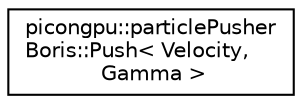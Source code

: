 digraph "Graphical Class Hierarchy"
{
 // LATEX_PDF_SIZE
  edge [fontname="Helvetica",fontsize="10",labelfontname="Helvetica",labelfontsize="10"];
  node [fontname="Helvetica",fontsize="10",shape=record];
  rankdir="LR";
  Node0 [label="picongpu::particlePusher\lBoris::Push\< Velocity,\l Gamma \>",height=0.2,width=0.4,color="black", fillcolor="white", style="filled",URL="$structpicongpu_1_1particle_pusher_boris_1_1_push.html",tooltip=" "];
}
